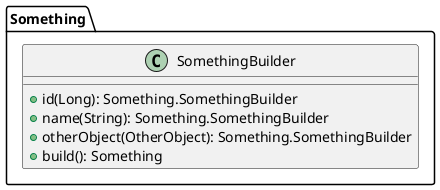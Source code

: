 @startuml

    class Something.SomethingBuilder {
        +id(Long): Something.SomethingBuilder
        +name(String): Something.SomethingBuilder
        +otherObject(OtherObject): Something.SomethingBuilder
        +build(): Something
    }

@enduml
